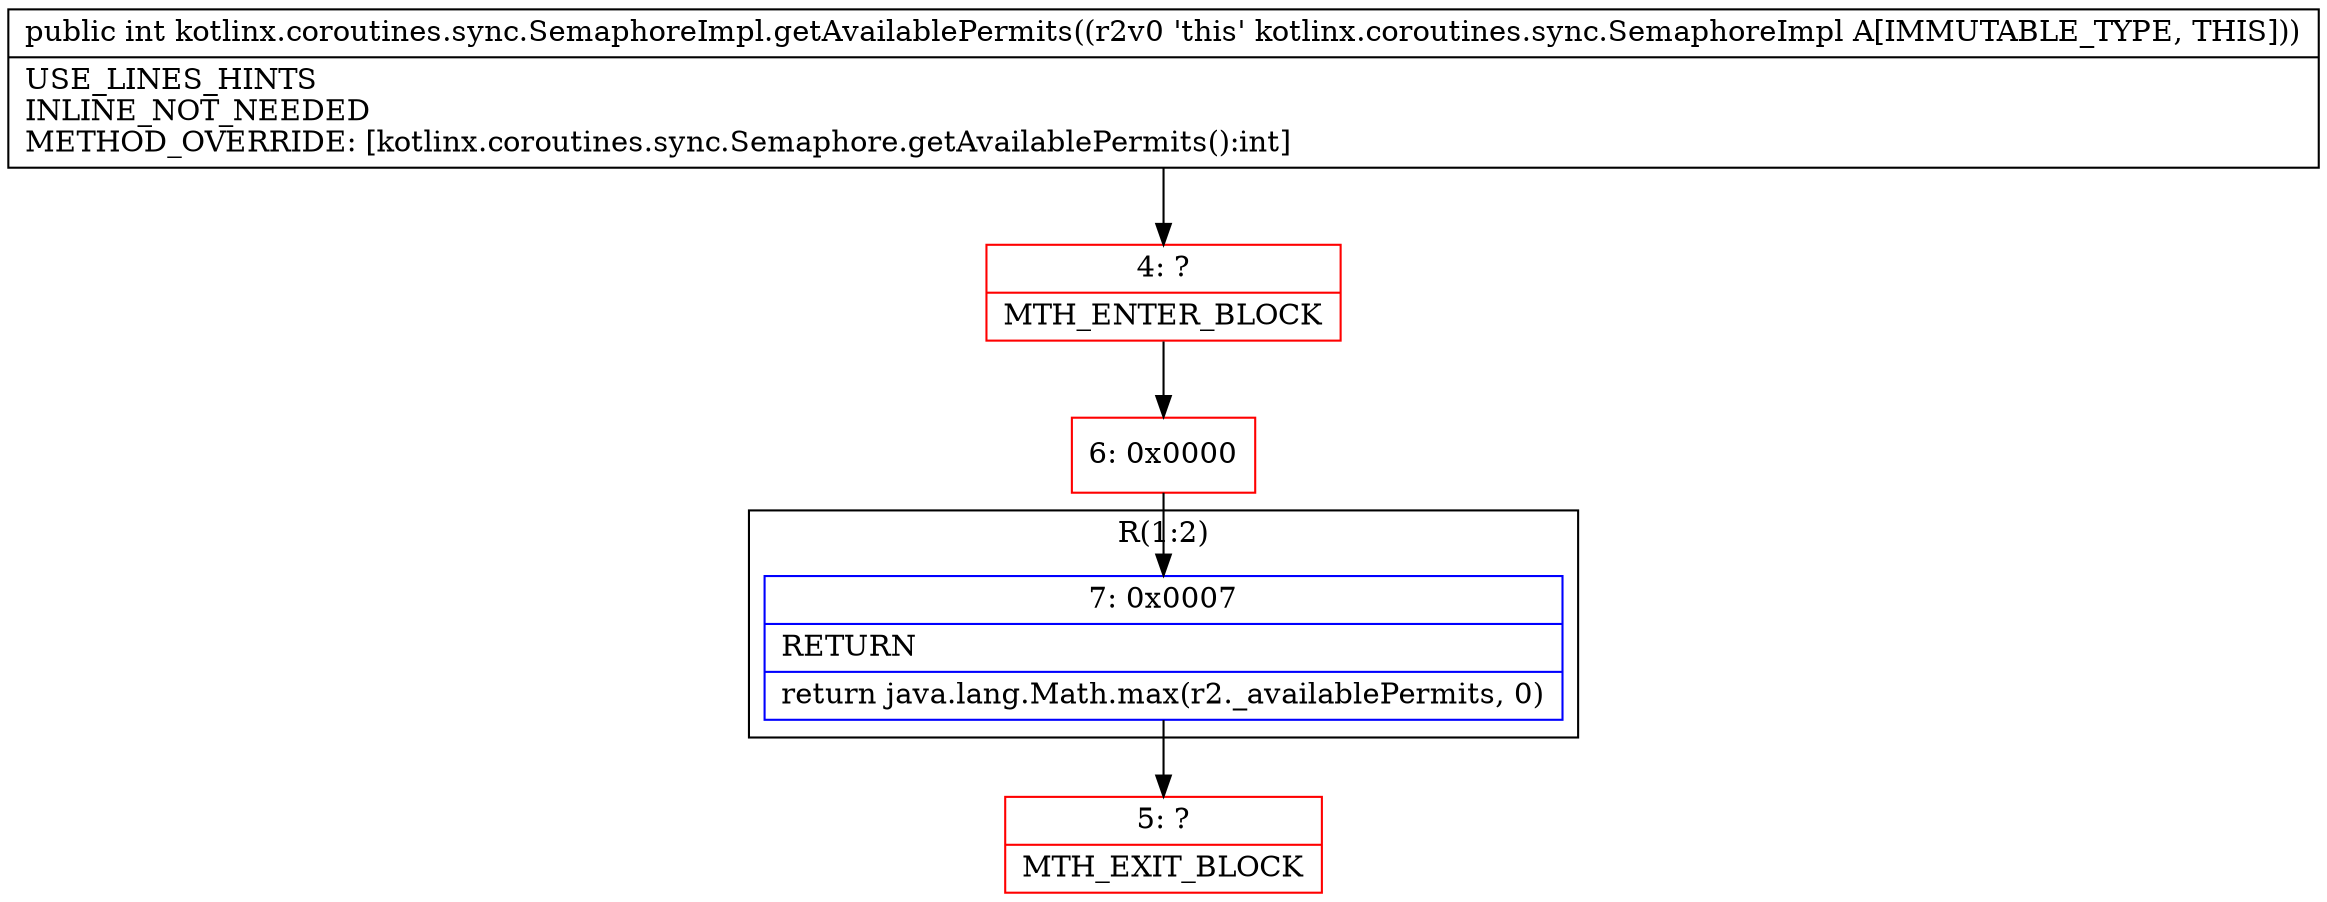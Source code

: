 digraph "CFG forkotlinx.coroutines.sync.SemaphoreImpl.getAvailablePermits()I" {
subgraph cluster_Region_1377544259 {
label = "R(1:2)";
node [shape=record,color=blue];
Node_7 [shape=record,label="{7\:\ 0x0007|RETURN\l|return java.lang.Math.max(r2._availablePermits, 0)\l}"];
}
Node_4 [shape=record,color=red,label="{4\:\ ?|MTH_ENTER_BLOCK\l}"];
Node_6 [shape=record,color=red,label="{6\:\ 0x0000}"];
Node_5 [shape=record,color=red,label="{5\:\ ?|MTH_EXIT_BLOCK\l}"];
MethodNode[shape=record,label="{public int kotlinx.coroutines.sync.SemaphoreImpl.getAvailablePermits((r2v0 'this' kotlinx.coroutines.sync.SemaphoreImpl A[IMMUTABLE_TYPE, THIS]))  | USE_LINES_HINTS\lINLINE_NOT_NEEDED\lMETHOD_OVERRIDE: [kotlinx.coroutines.sync.Semaphore.getAvailablePermits():int]\l}"];
MethodNode -> Node_4;Node_7 -> Node_5;
Node_4 -> Node_6;
Node_6 -> Node_7;
}

